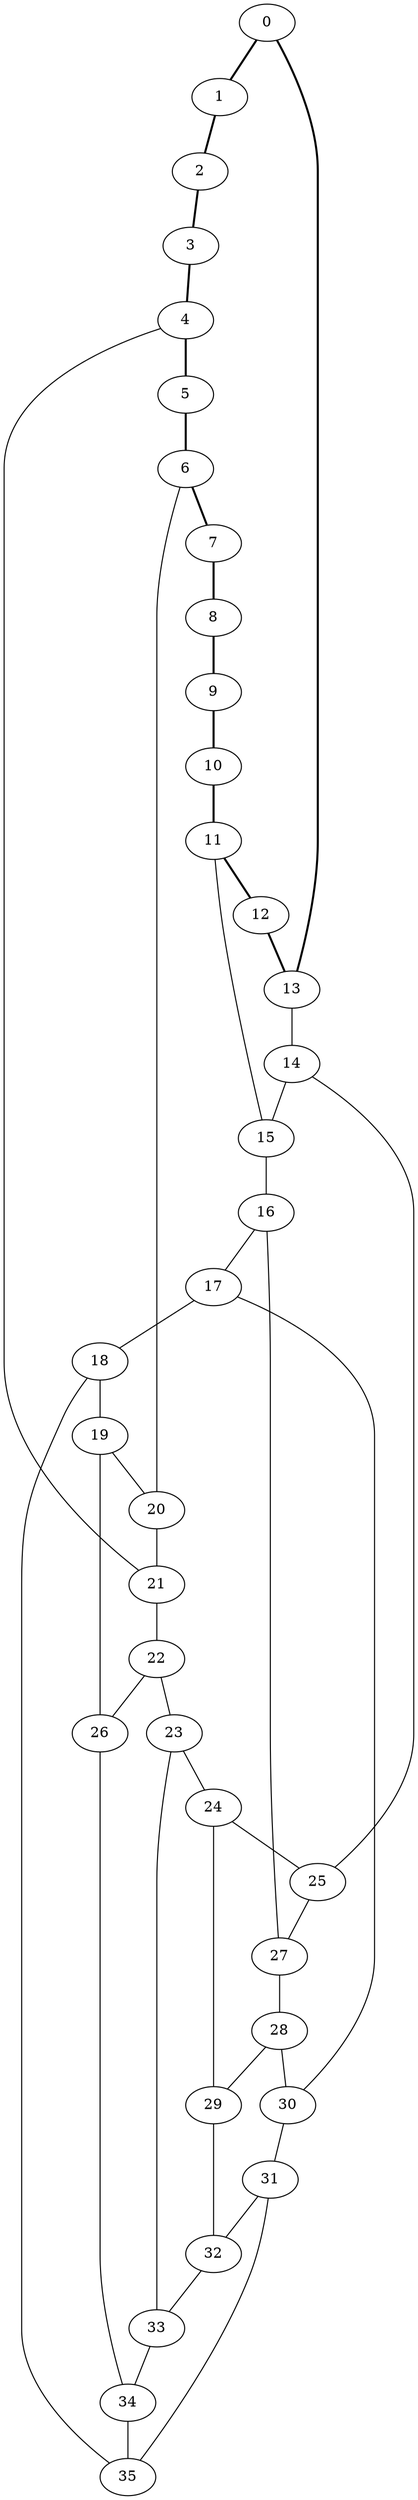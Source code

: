 //Inside of this graph is 3-connected
graph G {
0 [ pos = " 10.00,0.00!" ];
0 -- 1[style=bold];
0 -- 13[style=bold];
1 [ pos = " 9.01,4.34!" ];
1 -- 2[style=bold];
2 [ pos = " 6.23,7.82!" ];
2 -- 3[style=bold];
3 [ pos = " 2.23,9.75!" ];
3 -- 4[style=bold];
4 [ pos = " -2.23,9.75!" ];
4 -- 5[style=bold];
4 -- 21;
5 [ pos = " -6.23,7.82!" ];
5 -- 6[style=bold];
6 [ pos = " -9.01,4.34!" ];
6 -- 7[style=bold];
6 -- 20;
7 [ pos = " -10.00,0.00!" ];
7 -- 8[style=bold];
8 [ pos = " -9.01,-4.34!" ];
8 -- 9[style=bold];
9 [ pos = " -6.23,-7.82!" ];
9 -- 10[style=bold];
10 [ pos = " -2.23,-9.75!" ];
10 -- 11[style=bold];
11 [ pos = " 2.23,-9.75!" ];
11 -- 12[style=bold];
11 -- 15;
12 [ pos = " 6.23,-7.82!" ];
12 -- 13[style=bold];
13 [ pos = " 9.01,-4.34!" ];
13 -- 14;
14 -- 15;
14 -- 25;
15 -- 16;
16 -- 17;
16 -- 27;
17 -- 18;
17 -- 30;
18 -- 19;
18 -- 35;
19 -- 20;
19 -- 26;
20 -- 21;
21 -- 22;
22 -- 23;
22 -- 26;
23 -- 24;
23 -- 33;
24 -- 25;
24 -- 29;
25 -- 27;
26 -- 34;
27 -- 28;
28 -- 29;
28 -- 30;
29 -- 32;
30 -- 31;
31 -- 32;
31 -- 35;
32 -- 33;
33 -- 34;
34 -- 35;
}
